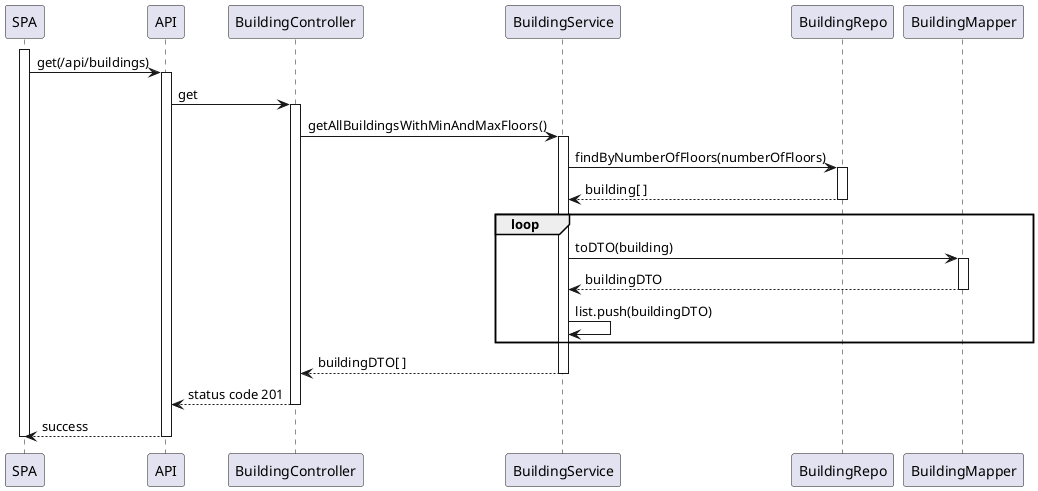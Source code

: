 @startuml

activate SPA
SPA -> API : get(/api/buildings)
activate API

API -> BuildingController : get
activate BuildingController

BuildingController -> BuildingService : getAllBuildingsWithMinAndMaxFloors()
activate BuildingService

BuildingService -> BuildingRepo : findByNumberOfFloors(numberOfFloors)
activate BuildingRepo

BuildingRepo --> BuildingService : building[ ]
deactivate BuildingRepo

loop
    BuildingService -> BuildingMapper : toDTO(building)
    activate BuildingMapper
    BuildingMapper --> BuildingService : buildingDTO
    deactivate BuildingMapper
    BuildingService -> BuildingService : list.push(buildingDTO)
end

BuildingService --> BuildingController : buildingDTO[ ]
deactivate BuildingService

BuildingController --> API : status code 201
deactivate BuildingController

API --> SPA : success
deactivate API

deactivate SPA


@enduml
